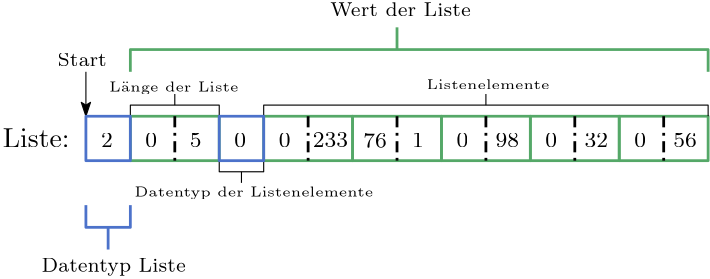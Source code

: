 <?xml version="1.0"?>
<!DOCTYPE ipe SYSTEM "ipe.dtd">
<ipe version="70212" creator="Ipe 7.2.13">
<info created="D:20210625163147" modified="D:20210626000459"/>
<ipestyle name="basic">
<symbol name="arrow/arc(spx)">
<path stroke="sym-stroke" fill="sym-stroke" pen="sym-pen">
0 0 m
-1 0.333 l
-1 -0.333 l
h
</path>
</symbol>
<symbol name="arrow/farc(spx)">
<path stroke="sym-stroke" fill="white" pen="sym-pen">
0 0 m
-1 0.333 l
-1 -0.333 l
h
</path>
</symbol>
<symbol name="arrow/ptarc(spx)">
<path stroke="sym-stroke" fill="sym-stroke" pen="sym-pen">
0 0 m
-1 0.333 l
-0.8 0 l
-1 -0.333 l
h
</path>
</symbol>
<symbol name="arrow/fptarc(spx)">
<path stroke="sym-stroke" fill="white" pen="sym-pen">
0 0 m
-1 0.333 l
-0.8 0 l
-1 -0.333 l
h
</path>
</symbol>
<symbol name="mark/circle(sx)" transformations="translations">
<path fill="sym-stroke">
0.6 0 0 0.6 0 0 e
0.4 0 0 0.4 0 0 e
</path>
</symbol>
<symbol name="mark/disk(sx)" transformations="translations">
<path fill="sym-stroke">
0.6 0 0 0.6 0 0 e
</path>
</symbol>
<symbol name="mark/fdisk(sfx)" transformations="translations">
<group>
<path fill="sym-fill">
0.5 0 0 0.5 0 0 e
</path>
<path fill="sym-stroke" fillrule="eofill">
0.6 0 0 0.6 0 0 e
0.4 0 0 0.4 0 0 e
</path>
</group>
</symbol>
<symbol name="mark/box(sx)" transformations="translations">
<path fill="sym-stroke" fillrule="eofill">
-0.6 -0.6 m
0.6 -0.6 l
0.6 0.6 l
-0.6 0.6 l
h
-0.4 -0.4 m
0.4 -0.4 l
0.4 0.4 l
-0.4 0.4 l
h
</path>
</symbol>
<symbol name="mark/square(sx)" transformations="translations">
<path fill="sym-stroke">
-0.6 -0.6 m
0.6 -0.6 l
0.6 0.6 l
-0.6 0.6 l
h
</path>
</symbol>
<symbol name="mark/fsquare(sfx)" transformations="translations">
<group>
<path fill="sym-fill">
-0.5 -0.5 m
0.5 -0.5 l
0.5 0.5 l
-0.5 0.5 l
h
</path>
<path fill="sym-stroke" fillrule="eofill">
-0.6 -0.6 m
0.6 -0.6 l
0.6 0.6 l
-0.6 0.6 l
h
-0.4 -0.4 m
0.4 -0.4 l
0.4 0.4 l
-0.4 0.4 l
h
</path>
</group>
</symbol>
<symbol name="mark/cross(sx)" transformations="translations">
<group>
<path fill="sym-stroke">
-0.43 -0.57 m
0.57 0.43 l
0.43 0.57 l
-0.57 -0.43 l
h
</path>
<path fill="sym-stroke">
-0.43 0.57 m
0.57 -0.43 l
0.43 -0.57 l
-0.57 0.43 l
h
</path>
</group>
</symbol>
<symbol name="arrow/fnormal(spx)">
<path stroke="sym-stroke" fill="white" pen="sym-pen">
0 0 m
-1 0.333 l
-1 -0.333 l
h
</path>
</symbol>
<symbol name="arrow/pointed(spx)">
<path stroke="sym-stroke" fill="sym-stroke" pen="sym-pen">
0 0 m
-1 0.333 l
-0.8 0 l
-1 -0.333 l
h
</path>
</symbol>
<symbol name="arrow/fpointed(spx)">
<path stroke="sym-stroke" fill="white" pen="sym-pen">
0 0 m
-1 0.333 l
-0.8 0 l
-1 -0.333 l
h
</path>
</symbol>
<symbol name="arrow/linear(spx)">
<path stroke="sym-stroke" pen="sym-pen">
-1 0.333 m
0 0 l
-1 -0.333 l
</path>
</symbol>
<symbol name="arrow/fdouble(spx)">
<path stroke="sym-stroke" fill="white" pen="sym-pen">
0 0 m
-1 0.333 l
-1 -0.333 l
h
-1 0 m
-2 0.333 l
-2 -0.333 l
h
</path>
</symbol>
<symbol name="arrow/double(spx)">
<path stroke="sym-stroke" fill="sym-stroke" pen="sym-pen">
0 0 m
-1 0.333 l
-1 -0.333 l
h
-1 0 m
-2 0.333 l
-2 -0.333 l
h
</path>
</symbol>
<pen name="heavier" value="0.8"/>
<pen name="fat" value="1.2"/>
<pen name="ultrafat" value="2"/>
<symbolsize name="large" value="5"/>
<symbolsize name="small" value="2"/>
<symbolsize name="tiny" value="1.1"/>
<arrowsize name="large" value="10"/>
<arrowsize name="small" value="5"/>
<arrowsize name="tiny" value="3"/>
<color name="sbblue" value="0.298 0.447 0.79"/>
<color name="sbgreen" value="0.333 0.658 0.407"/>
<color name="sborange" value="0.866 0.517 0.321"/>
<color name="sbred" value="0.768 0.305 0.321"/>
<color name="sbpurple" value="0.505 0.447 0.698"/>
<color name="red" value="1 0 0"/>
<color name="green" value="0 1 0"/>
<color name="blue" value="0 0 1"/>
<color name="yellow" value="1 1 0"/>
<color name="orange" value="1 0.647 0"/>
<color name="gold" value="1 0.843 0"/>
<color name="purple" value="0.627 0.125 0.941"/>
<color name="gray" value="0.745"/>
<color name="brown" value="0.647 0.165 0.165"/>
<color name="navy" value="0 0 0.502"/>
<color name="pink" value="1 0.753 0.796"/>
<color name="seagreen" value="0.18 0.545 0.341"/>
<color name="turquoise" value="0.251 0.878 0.816"/>
<color name="violet" value="0.933 0.51 0.933"/>
<color name="darkblue" value="0 0 0.545"/>
<color name="darkcyan" value="0 0.545 0.545"/>
<color name="darkgray" value="0.663"/>
<color name="verydarkgray" value="0.4"/>
<color name="darkgreen" value="0 0.392 0"/>
<color name="darkmagenta" value="0.545 0 0.545"/>
<color name="darkorange" value="1 0.549 0"/>
<color name="darkred" value="0.545 0 0"/>
<color name="lightblue" value="0.678 0.847 0.902"/>
<color name="lightcyan" value="0.878 1 1"/>
<color name="lightgray" value="0.827"/>
<color name="lightgreen" value="0.565 0.933 0.565"/>
<color name="lightyellow" value="1 1 0.878"/>
<dashstyle name="dashed" value="[4] 0"/>
<dashstyle name="dotted" value="[1 3] 0"/>
<dashstyle name="dash dotted" value="[4 2 1 2] 0"/>
<dashstyle name="dash dot dotted" value="[4 2 1 2 1 2] 0"/>
<textsize name="large" value="\large"/>
<textsize name="Large" value="\Large"/>
<textsize name="LARGE" value="\LARGE"/>
<textsize name="huge" value="\huge"/>
<textsize name="Huge" value="\Huge"/>
<textsize name="small" value="\small"/>
<textsize name="footnote" value="\footnotesize"/>
<textsize name="tiny" value="\tiny"/>
<textstyle name="center" begin="\begin{center}" end="\end{center}"/>
<textstyle name="itemize" begin="\begin{itemize}" end="\end{itemize}"/>
<textstyle name="item" begin="\begin{itemize}\item{}" end="\end{itemize}"/>
<gridsize name="4 pts" value="4"/>
<gridsize name="8 pts (~3 mm)" value="8"/>
<gridsize name="16 pts (~6 mm)" value="16"/>
<gridsize name="32 pts (~12 mm)" value="32"/>
<gridsize name="10 pts (~3.5 mm)" value="10"/>
<gridsize name="20 pts (~7 mm)" value="20"/>
<gridsize name="14 pts (~5 mm)" value="14"/>
<gridsize name="28 pts (~10 mm)" value="28"/>
<gridsize name="56 pts (~20 mm)" value="56"/>
<anglesize name="90 deg" value="90"/>
<anglesize name="60 deg" value="60"/>
<anglesize name="45 deg" value="45"/>
<anglesize name="30 deg" value="30"/>
<anglesize name="22.5 deg" value="22.5"/>
<opacity name="10%" value="0.1"/>
<opacity name="30%" value="0.3"/>
<opacity name="50%" value="0.5"/>
<opacity name="75%" value="0.75"/>
<tiling name="falling" angle="-60" step="4" width="1"/>
<tiling name="rising" angle="30" step="4" width="1"/>
</ipestyle>
<page>
<layer name="alpha"/>
<view layers="alpha" active="alpha"/>
<text layer="alpha" matrix="1 0 0 1 6.07374 -67.1266" transformations="translations" pos="44 760" stroke="black" type="label" width="23.993" height="6.808" depth="0" valign="baseline">Liste:</text>
<path matrix="1 0 0 1 0 -96" stroke="black" arrow="ptarc/small">
80 816 m
80 800 l
</path>
<text matrix="1 0 0 1 -10.2005 -102.02" transformations="translations" pos="80 824" stroke="black" type="label" width="17.711" height="4.765" depth="0" valign="baseline" size="7">Start</text>
<text matrix="1 0 0 1 1.39258 -99.2055" transformations="translations" pos="84 792" stroke="black" type="label" width="4.234" height="5.136" depth="0" valign="baseline" size="8">2</text>
<path matrix="1 0 0 1 -16 0" stroke="sbgreen" pen="1">
112 704 m
112 688 l
144 688 l
144 704 l
h
</path>
<path matrix="1 0 0 1 -16 0" stroke="black" dash="dash dotted" pen="1">
128 704 m
128 688 l
</path>
<text matrix="1 0 0 1 17.3926 -99.2055" transformations="translations" pos="84 792" stroke="black" type="label" width="4.234" height="5.136" depth="0" valign="baseline" size="8">0</text>
<text matrix="1 0 0 1 33.3926 -99.2055" transformations="translations" pos="84 792" stroke="black" type="label" width="4.234" height="5.136" depth="0" valign="baseline" size="8">5</text>
<text matrix="1 0 0 1 49.3926 -99.2055" transformations="translations" pos="84 792" stroke="black" type="label" width="4.234" height="5.136" depth="0" valign="baseline" size="8">0</text>
<path matrix="1 0 0 1 32 0" stroke="sbgreen" pen="1">
112 704 m
112 688 l
144 688 l
144 704 l
h
</path>
<path matrix="1 0 0 1 32 0" stroke="black" dash="dash dotted" pen="1">
128 704 m
128 688 l
</path>
<text matrix="1 0 0 1 65.3926 -99.2055" transformations="translations" pos="84 792" stroke="black" type="label" width="4.234" height="5.136" depth="0" valign="baseline" size="8">0</text>
<text matrix="1 0 0 1 77.6357 -99.0865" transformations="translations" pos="84 792" stroke="black" type="label" width="12.703" height="5.136" depth="0" valign="baseline" size="8">233</text>
<path matrix="1 0 0 1 64 0" stroke="sbgreen" pen="1">
112 704 m
112 688 l
144 688 l
144 704 l
h
</path>
<path matrix="1 0 0 1 64 0" stroke="black" dash="dash dotted" pen="1">
128 704 m
128 688 l
</path>
<text matrix="1 0 0 1 95.8764 -99.3303" transformations="translations" pos="84 792" stroke="black" type="label" width="8.468" height="5.136" depth="0" valign="baseline" size="8">76</text>
<text matrix="1 0 0 1 113.393 -99.2055" transformations="translations" pos="84 792" stroke="black" type="label" width="4.234" height="5.136" depth="0" valign="baseline" size="8">1</text>
<path matrix="1 0 0 1 96 0" stroke="sbgreen" pen="1">
112 704 m
112 688 l
144 688 l
144 704 l
h
</path>
<path matrix="1 0 0 1 96 0" stroke="black" dash="dash dotted" pen="1">
128 704 m
128 688 l
</path>
<text matrix="1 0 0 1 129.393 -99.2055" transformations="translations" pos="84 792" stroke="black" type="label" width="4.234" height="5.136" depth="0" valign="baseline" size="8">0</text>
<text matrix="1 0 0 1 143.476 -99.2021" transformations="translations" pos="84 792" stroke="black" type="label" width="8.468" height="5.136" depth="0" valign="baseline" size="8">98</text>
<path matrix="1 0 0 1 0 -40" stroke="sbblue" pen="1">
88 704 m
88 696 l
</path>
<text matrix="1 0 0 1 -16 -44" transformations="translations" pos="80 692" stroke="black" type="label" width="51.973" height="4.771" depth="1.35" valign="baseline" size="7">Datentyp Liste</text>
<path matrix="1 0 0 1 0 -40" stroke="sbblue" pen="1">
80 712 m
80 704 l
96 704 l
96 712 l
</path>
<path matrix="1 0 0 1 0 -8" stroke="sbgreen" pen="1">
96 728 m
96 736 l
304 736 l
304 728 l
</path>
<path matrix="1 0 0 1 0 -8" stroke="sbgreen" pen="1">
192 736 m
192 744 l
</path>
<text matrix="1 0 0 1 88 48" transformations="translations" pos="80 692" stroke="black" type="label" width="50.569" height="4.843" depth="0" valign="baseline" size="7">Wert der Liste</text>
<text matrix="1 0 0 1 8.44671 20.9026" transformations="translations" pos="80 692" stroke="black" type="label" width="46.5" height="3.468" depth="0.96" valign="baseline" size="5">L\&quot;ange der Liste</text>
<text matrix="1 0 0 1 17.4653 -16.868" transformations="translations" pos="80 692" stroke="black" type="label" width="85.97" height="3.468" depth="0.96" valign="baseline" size="5">Datentyp der Listenelemente</text>
<path matrix="1 0 0 1 -16 -16" stroke="black">
144 704 m
144 700 l
160 700 l
160 704 l
</path>
<path matrix="1 0 0 1 -16 -16" stroke="black">
152 700 m
152 696 l
</path>
<text matrix="1 0 0 1 122.617 21.7" transformations="translations" pos="80 692" stroke="black" type="label" width="44.265" height="3.459" depth="0" valign="baseline" size="5">Listenelemente</text>
<path matrix="1 0 0 1 128 0" stroke="sbgreen" pen="1">
112 704 m
112 688 l
144 688 l
144 704 l
h
</path>
<text matrix="1 0 0 1 161.393 -99.2055" transformations="translations" pos="84 792" stroke="black" type="label" width="4.234" height="5.136" depth="0" valign="baseline" size="8">0</text>
<text matrix="1 0 0 1 175.476 -99.2021" transformations="translations" pos="84 792" stroke="black" type="label" width="8.468" height="5.136" depth="0" valign="baseline" size="8">32</text>
<path matrix="1 0 0 1 160 0" stroke="sbgreen" pen="1">
112 704 m
112 688 l
144 688 l
144 704 l
h
</path>
<text matrix="1 0 0 1 193.393 -99.2055" transformations="translations" pos="84 792" stroke="black" type="label" width="4.234" height="5.136" depth="0" valign="baseline" size="8">0</text>
<text matrix="1 0 0 1 207.476 -99.2021" transformations="translations" pos="84 792" stroke="black" type="label" width="8.468" height="5.136" depth="0" valign="baseline" size="8">56</text>
<path matrix="1 0 0 1 128 0" stroke="black" dash="dash dotted" pen="1">
128 704 m
128 688 l
</path>
<path matrix="1 0 0 1 160 0" stroke="black" dash="dash dotted" pen="1">
128 704 m
128 688 l
</path>
<path matrix="1 0 0 1 0 -16" stroke="black">
96 720 m
96 724 l
128 724 l
128 720 l
</path>
<path matrix="1 0 0 1 0 -16" stroke="black">
112 728 m
112 724 l
</path>
<path matrix="1 0 0 1 0 -16" stroke="black">
144 720 m
144 724 l
304 724 l
304 720 l
</path>
<path matrix="1 0 0 1 0 -16" stroke="black">
224 724 m
224 728 l
</path>
<path matrix="1 0 0 1 -16 0" stroke="sbblue" pen="1">
144 704 m
144 688 l
160 688 l
160 704 l
h
</path>
<path matrix="1 0 0 1 0 -32" stroke="sbblue" pen="1">
80 736 m
80 720 l
96 720 l
96 736 l
h
</path>
</page>
</ipe>
